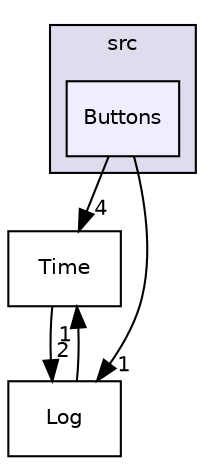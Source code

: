 digraph "VortexEngine/src/Buttons" {
  bgcolor=transparent;
  compound=true
  node [ fontsize="10", fontname="Helvetica"];
  edge [ labelfontsize="10", labelfontname="Helvetica"];
  subgraph clusterdir_df02266255841645c523fab960c9ed1d {
    graph [ bgcolor="#ddddee", pencolor="black", label="src" fontname="Helvetica", fontsize="10", URL="dir_df02266255841645c523fab960c9ed1d.html"]
  dir_ff5a4dc0324506fcdfb8f8f681f9dae7 [shape=box, label="Buttons", style="filled", fillcolor="#eeeeff", pencolor="black", URL="dir_ff5a4dc0324506fcdfb8f8f681f9dae7.html"];
  }
  dir_63ce3ba067bdf35a8f7c780ac03d51a3 [shape=box label="Time" URL="dir_63ce3ba067bdf35a8f7c780ac03d51a3.html"];
  dir_9a5c88f87170865d940dc95c76676edb [shape=box label="Log" URL="dir_9a5c88f87170865d940dc95c76676edb.html"];
  dir_63ce3ba067bdf35a8f7c780ac03d51a3->dir_9a5c88f87170865d940dc95c76676edb [headlabel="2", labeldistance=1.5 headhref="dir_000017_000005.html"];
  dir_9a5c88f87170865d940dc95c76676edb->dir_63ce3ba067bdf35a8f7c780ac03d51a3 [headlabel="1", labeldistance=1.5 headhref="dir_000005_000017.html"];
  dir_ff5a4dc0324506fcdfb8f8f681f9dae7->dir_63ce3ba067bdf35a8f7c780ac03d51a3 [headlabel="4", labeldistance=1.5 headhref="dir_000002_000017.html"];
  dir_ff5a4dc0324506fcdfb8f8f681f9dae7->dir_9a5c88f87170865d940dc95c76676edb [headlabel="1", labeldistance=1.5 headhref="dir_000002_000005.html"];
}
